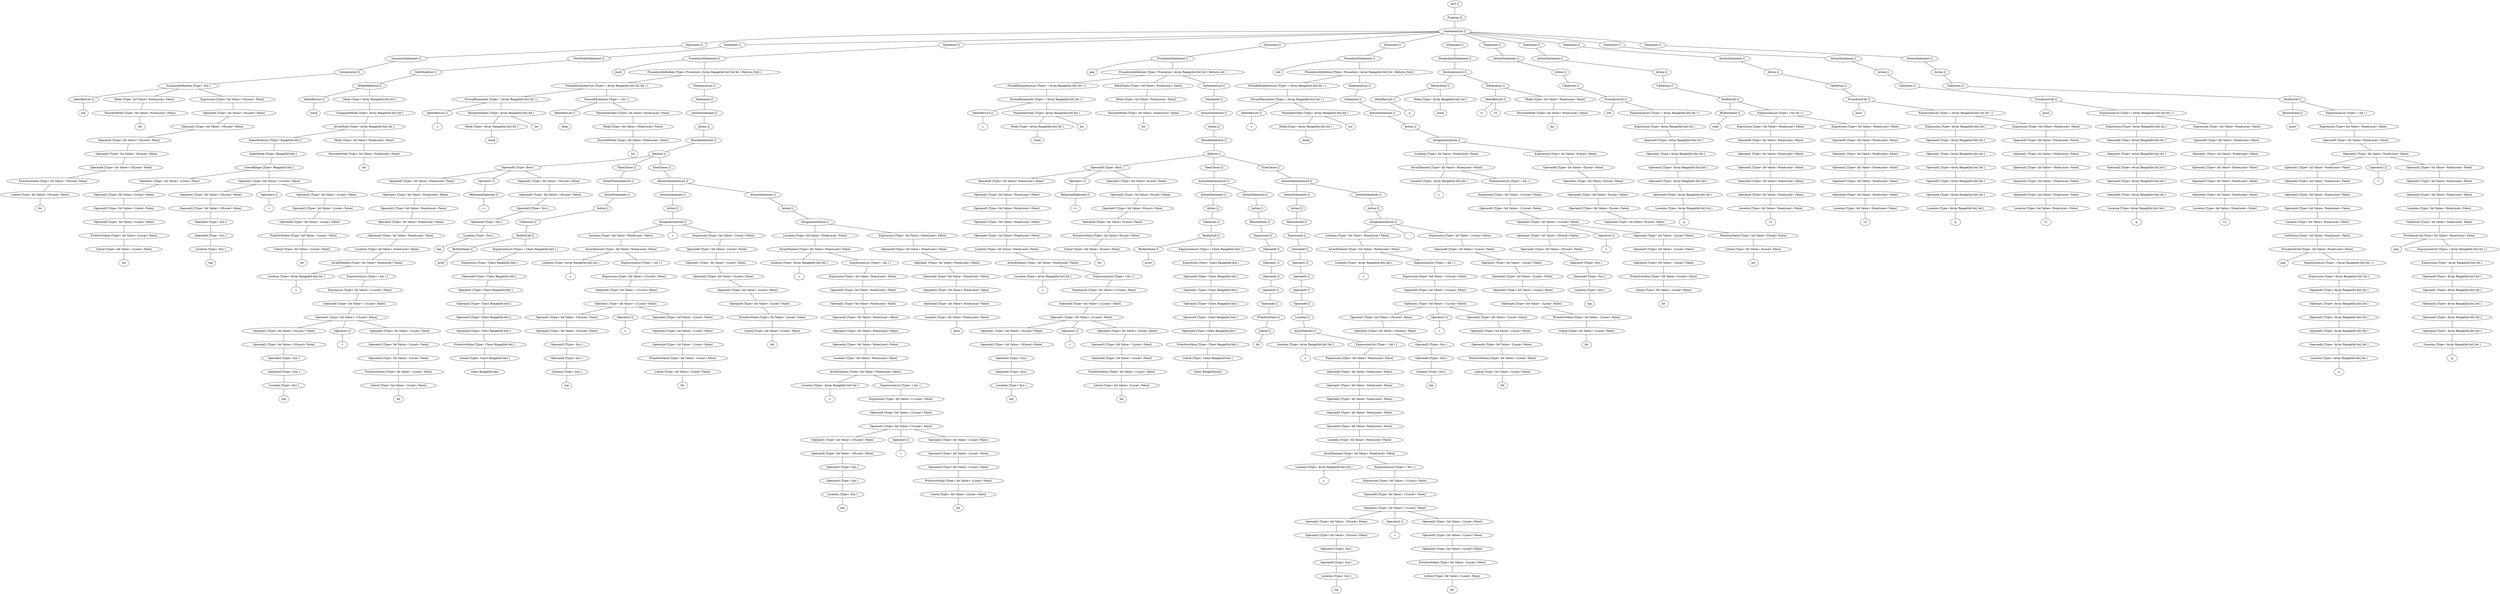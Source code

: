 graph G {
140269253205800 [label="AST []"];
140269253205912 [label="AST None"];
140269253205800 -- 140269253205912;
140269253205912 [label="Program []"];
140269253375816 [label="Program None"];
140269253205912 -- 140269253375816;
140269253375816 [label="StatementList []"];
140269255642864 [label="StatementList None"];
140269253375816 -- 140269255642864;
140269255642864 [label="Statement []"];
140269255170480 [label="Statement None"];
140269255642864 -- 140269255170480;
140269255170480 [label="SynonymStatement []"];
140269255640288 [label="SynonymStatement None"];
140269255170480 -- 140269255640288;
140269255640288 [label="SynonymList []"];
140269255584624 [label="SynonymList None"];
140269255640288 -- 140269255584624;
140269255584624 [label="SynonymDefinition [Type= Syn ]"];
140269255642528 [label="SynonymDefinition Syn"];
140269255584624 -- 140269255642528;
140269255642528 [label="IdentifierList []"];
11755153142528371581 [label=top];
140269255642528 -- 11755153142528371581;
140269255642248 [label="SynonymDefinition Syn"];
140269255584624 -- 140269255642248;
140269255642248 [label="Mode [Type= Int Value= NoneLocal= False]"];
140269255642304 [label="Mode Int"];
140269255642248 -- 140269255642304;
140269255642304 [label="DiscreteMode [Type= Int Value= NoneLocal= False]"];
10562385801660746202 [label=Int];
140269255642304 -- 10562385801660746202;
140269255585128 [label="SynonymDefinition Syn"];
140269255584624 -- 140269255585128;
140269255585128 [label="Expression [Type= Int Value= 10Local= False]"];
140269255584904 [label="Expression Int"];
140269255585128 -- 140269255584904;
140269255584904 [label="Operand0 [Type= Int Value= 10Local= False]"];
140269255585240 [label="Operand0 Int"];
140269255584904 -- 140269255585240;
140269255585240 [label="Operand1 [Type= Int Value= 10Local= False]"];
140269255584792 [label="Operand1 Int"];
140269255585240 -- 140269255584792;
140269255584792 [label="Operand2 [Type= Int Value= 10Local= False]"];
140269255585352 [label="Operand2 Int"];
140269255584792 -- 140269255585352;
140269255585352 [label="Operand3 [Type= Int Value= 10Local= False]"];
140269255585016 [label="Operand3 Int"];
140269255585352 -- 140269255585016;
140269255585016 [label="Operand4 [Type= Int Value= 10Local= False]"];
140269255584960 [label="Operand4 Int"];
140269255585016 -- 140269255584960;
140269255584960 [label="PrimitiveValue [Type= Int Value= 10Local= False]"];
140269255584736 [label="PrimitiveValue Int"];
140269255584960 -- 140269255584736;
140269255584736 [label="Literal [Type= Int Value= 10Local= False]"];
11009439027254592325 [label=Int];
140269255584736 -- 11009439027254592325;
140269255585464 [label="StatementList None"];
140269253375816 -- 140269255585464;
140269255585464 [label="Statement []"];
140269255170144 [label="Statement None"];
140269255585464 -- 140269255170144;
140269255170144 [label="NewModeStatement []"];
140269255168128 [label="NewModeStatement None"];
140269255170144 -- 140269255168128;
140269255168128 [label="NewModeList []"];
140269255168744 [label="NewModeList None"];
140269255168128 -- 140269255168744;
140269255168744 [label="ModeDefinition []"];
140269255170648 [label="ModeDefinition None"];
140269255168744 -- 140269255170648;
140269255170648 [label="IdentifierList []"];
9385877577913095358 [label=stack];
140269255170648 -- 9385877577913095358;
140269255168576 [label="ModeDefinition None"];
140269255168744 -- 140269255168576;
140269255168576 [label="Mode [Type= Array Range[Int:Int] Int ]"];
140269255169808 [label="Mode Array Range[Int:Int] Int"];
140269255168576 -- 140269255169808;
140269255169808 [label="CompositeMode [Type= Array Range[Int:Int] Int ]"];
140269255171936 [label="CompositeMode Array Range[Int:Int] Int"];
140269255169808 -- 140269255171936;
140269255171936 [label="ArrayMode [Type= Array Range[Int:Int] Int ]"];
140269255168800 [label="ArrayMode Array Range[Int:Int] Int"];
140269255171936 -- 140269255168800;
140269255168800 [label="IndexModeList [Type= Range[Int:Int] ]"];
140269255170816 [label="IndexModeList Range[Int:Int]"];
140269255168800 -- 140269255170816;
140269255170816 [label="IndexMode [Type= Range[Int:Int] ]"];
140269255171320 [label="IndexMode Range[Int:Int]"];
140269255170816 -- 140269255171320;
140269255171320 [label="LiteralRange [Type= Range[Int:Int] ]"];
140269255170704 [label="LiteralRange Range[Int:Int]"];
140269255171320 -- 140269255170704;
140269255170704 [label="Operand1 [Type= Int Value= 1Local= False]"];
140269255170368 [label="Operand1 Int"];
140269255170704 -- 140269255170368;
140269255170368 [label="Operand2 [Type= Int Value= 1Local= False]"];
140269255170312 [label="Operand2 Int"];
140269255170368 -- 140269255170312;
140269255170312 [label="Operand3 [Type= Int Value= 1Local= False]"];
140269255170088 [label="Operand3 Int"];
140269255170312 -- 140269255170088;
140269255170088 [label="Operand4 [Type= Int Value= 1Local= False]"];
140269255170200 [label="Operand4 Int"];
140269255170088 -- 140269255170200;
140269255170200 [label="PrimitiveValue [Type= Int Value= 1Local= False]"];
140269255585184 [label="PrimitiveValue Int"];
140269255170200 -- 140269255585184;
140269255585184 [label="Literal [Type= Int Value= 1Local= False]"];
12613087960767598202 [label=Int];
140269255585184 -- 12613087960767598202;
140269255171824 [label="LiteralRange Range[Int:Int]"];
140269255171320 -- 140269255171824;
140269255171824 [label="Operand1 [Type= Int Value= 11Local= False]"];
140269255171152 [label="Operand1 Int"];
140269255171824 -- 140269255171152;
140269255171152 [label="Operand1 [Type= Int Value= 10Local= False]"];
140269255171040 [label="Operand1 Int"];
140269255171152 -- 140269255171040;
140269255171040 [label="Operand2 [Type= Int Value= 10Local= False]"];
140269255170984 [label="Operand2 Int"];
140269255171040 -- 140269255170984;
140269255170984 [label="Operand3 [Type= Syn ]"];
140269255171096 [label="Operand3 Syn"];
140269255170984 -- 140269255171096;
140269255171096 [label="Operand4 [Type= Syn ]"];
140269255170760 [label="Operand4 Syn"];
140269255171096 -- 140269255170760;
140269255170760 [label="Location [Type= Syn ]"];
12865824596756544845 [label=top];
140269255170760 -- 12865824596756544845;
140269255171376 [label="Operand1 Int"];
140269255171824 -- 140269255171376;
140269255171376 [label="Operator2 []"];
12062853381869503875 [label="+"];
140269255171376 -- 12062853381869503875;
140269255171768 [label="Operand1 Int"];
140269255171824 -- 140269255171768;
140269255171768 [label="Operand2 [Type= Int Value= 1Local= False]"];
140269255171712 [label="Operand2 Int"];
140269255171768 -- 140269255171712;
140269255171712 [label="Operand3 [Type= Int Value= 1Local= False]"];
140269255171544 [label="Operand3 Int"];
140269255171712 -- 140269255171544;
140269255171544 [label="Operand4 [Type= Int Value= 1Local= False]"];
140269255171600 [label="Operand4 Int"];
140269255171544 -- 140269255171600;
140269255171600 [label="PrimitiveValue [Type= Int Value= 1Local= False]"];
140269255171208 [label="PrimitiveValue Int"];
140269255171600 -- 140269255171208;
140269255171208 [label="Literal [Type= Int Value= 1Local= False]"];
13284615882459467730 [label=Int];
140269255171208 -- 13284615882459467730;
140269255171992 [label="ArrayMode Array Range[Int:Int] Int"];
140269255171936 -- 140269255171992;
140269255171992 [label="Mode [Type= Int Value= NoneLocal= False]"];
140269255171432 [label="Mode Int"];
140269255171992 -- 140269255171432;
140269255171432 [label="DiscreteMode [Type= Int Value= NoneLocal= False]"];
9769136037153522217 [label=Int];
140269255171432 -- 9769136037153522217;
140269255168632 [label="StatementList None"];
140269253375816 -- 140269255168632;
140269255168632 [label="Statement []"];
140269255168688 [label="Statement None"];
140269255168632 -- 140269255168688;
140269255168688 [label="ProcedureStatement []"];
13118828214887534510 [label=push];
140269255168688 -- 13118828214887534510;
140269255048272 [label="ProcedureStatement None"];
140269255168688 -- 140269255048272;
140269255048272 [label="ProcedureDefinition [Type= Procedure ( Array Range[Int:Int] Int Int ) Returns Null ]"];
140269255169416 [label="ProcedureDefinition Procedure ( Array Range[Int:Int] Int Int ) Returns Null"];
140269255048272 -- 140269255169416;
140269255169416 [label="FormalParameterList [Type= ( Array Range[Int:Int] Int Int ) ]"];
140269255169192 [label="FormalParameterList ( Array Range[Int:Int] Int Int )"];
140269255169416 -- 140269255169192;
140269255169192 [label="FormalParameter [Type= ( Array Range[Int:Int] Int ) ]"];
140269255585296 [label="FormalParameter ( Array Range[Int:Int] Int )"];
140269255169192 -- 140269255585296;
140269255585296 [label="IdentifierList []"];
12515878563310571242 [label=s];
140269255585296 -- 12515878563310571242;
140269255169024 [label="FormalParameter ( Array Range[Int:Int] Int )"];
140269255169192 -- 140269255169024;
140269255169024 [label="ParameterSpec [Type= Array Range[Int:Int] Int ]"];
140269255170256 [label="ParameterSpec Array Range[Int:Int] Int"];
140269255169024 -- 140269255170256;
140269255170256 [label="Mode [Type= Array Range[Int:Int] Int ]"];
10155935543990485844 [label=stack];
140269255170256 -- 10155935543990485844;
13743970708550649430 [label=loc];
140269255169024 -- 13743970708550649430;
140269255169752 [label="FormalParameterList ( Array Range[Int:Int] Int Int )"];
140269255169416 -- 140269255169752;
140269255169752 [label="FormalParameter [Type= ( Int ) ]"];
140269255169472 [label="FormalParameter ( Int )"];
140269255169752 -- 140269255169472;
140269255169472 [label="IdentifierList []"];
12258442802756253586 [label=elem];
140269255169472 -- 12258442802756253586;
140269255169640 [label="FormalParameter ( Int )"];
140269255169752 -- 140269255169640;
140269255169640 [label="ParameterSpec [Type= Int Value= NoneLocal= False]"];
140269255169584 [label="ParameterSpec Int"];
140269255169640 -- 140269255169584;
140269255169584 [label="Mode [Type= Int Value= NoneLocal= False]"];
140269255169248 [label="Mode Int"];
140269255169584 -- 140269255169248;
140269255169248 [label="DiscreteMode [Type= Int Value= NoneLocal= False]"];
12055872763719331929 [label=Int];
140269255169248 -- 12055872763719331929;
140269226547072 [label="ProcedureDefinition Procedure ( Array Range[Int:Int] Int Int ) Returns Null"];
140269255048272 -- 140269226547072;
140269226547072 [label="StatementList []"];
140269255197024 [label="StatementList None"];
140269226547072 -- 140269255197024;
140269255197024 [label="Statement []"];
140269255200216 [label="Statement None"];
140269255197024 -- 140269255200216;
140269255200216 [label="ActionStatement []"];
140269255199656 [label="ActionStatement None"];
140269255200216 -- 140269255199656;
140269255199656 [label="Action []"];
140269255197080 [label="Action None"];
140269255199656 -- 140269255197080;
140269255197080 [label="BracketedAction []"];
140269226547912 [label="BracketedAction None"];
140269255197080 -- 140269226547912;
140269226547912 [label="IfAction []"];
140269255199544 [label="IfAction None"];
140269226547912 -- 140269255199544;
140269255199544 [label="Operand0 [Type= Bool ]"];
140269255198200 [label="Operand0 Bool"];
140269255199544 -- 140269255198200;
140269255198200 [label="Operand0 [Type= Int Value= NoneLocal= False]"];
140269255198480 [label="Operand0 Int"];
140269255198200 -- 140269255198480;
140269255198480 [label="Operand1 [Type= Int Value= NoneLocal= False]"];
140269255196856 [label="Operand1 Int"];
140269255198480 -- 140269255196856;
140269255196856 [label="Operand2 [Type= Int Value= NoneLocal= False]"];
140269255198928 [label="Operand2 Int"];
140269255196856 -- 140269255198928;
140269255198928 [label="Operand3 [Type= Int Value= NoneLocal= False]"];
140269255198704 [label="Operand3 Int"];
140269255198928 -- 140269255198704;
140269255198704 [label="Operand4 [Type= Int Value= NoneLocal= False]"];
140269255198536 [label="Operand4 Int"];
140269255198704 -- 140269255198536;
140269255198536 [label="Location [Type= Int Value= NoneLocal= False]"];
140269255197696 [label="Location Int"];
140269255198536 -- 140269255197696;
140269255197696 [label="ArrayElement [Type= Int Value= NoneLocal= False]"];
140269255642416 [label="ArrayElement Int"];
140269255197696 -- 140269255642416;
140269255642416 [label="Location [Type= Array Range[Int:Int] Int ]"];
9468081820922722189 [label=s];
140269255642416 -- 9468081820922722189;
140269255198648 [label="ArrayElement Int"];
140269255197696 -- 140269255198648;
140269255198648 [label="ExpressionList [Type= ( Int ) ]"];
140269255198592 [label="ExpressionList ( Int )"];
140269255198648 -- 140269255198592;
140269255198592 [label="Expression [Type= Int Value= 11Local= False]"];
140269255197584 [label="Expression Int"];
140269255198592 -- 140269255197584;
140269255197584 [label="Operand0 [Type= Int Value= 11Local= False]"];
140269255198424 [label="Operand0 Int"];
140269255197584 -- 140269255198424;
140269255198424 [label="Operand1 [Type= Int Value= 11Local= False]"];
140269255197528 [label="Operand1 Int"];
140269255198424 -- 140269255197528;
140269255197528 [label="Operand1 [Type= Int Value= 10Local= False]"];
140269255197360 [label="Operand1 Int"];
140269255197528 -- 140269255197360;
140269255197360 [label="Operand2 [Type= Int Value= 10Local= False]"];
140269255171656 [label="Operand2 Int"];
140269255197360 -- 140269255171656;
140269255171656 [label="Operand3 [Type= Syn ]"];
140269255169304 [label="Operand3 Syn"];
140269255171656 -- 140269255169304;
140269255169304 [label="Operand4 [Type= Syn ]"];
140269255197192 [label="Operand4 Syn"];
140269255169304 -- 140269255197192;
140269255197192 [label="Location [Type= Syn ]"];
10926100639369409204 [label=top];
140269255197192 -- 10926100639369409204;
140269255197416 [label="Operand1 Int"];
140269255198424 -- 140269255197416;
140269255197416 [label="Operator2 []"];
9818420492786311289 [label="+"];
140269255197416 -- 9818420492786311289;
140269255198368 [label="Operand1 Int"];
140269255198424 -- 140269255198368;
140269255198368 [label="Operand2 [Type= Int Value= 1Local= False]"];
140269255198256 [label="Operand2 Int"];
140269255198368 -- 140269255198256;
140269255198256 [label="Operand3 [Type= Int Value= 1Local= False]"];
140269255198144 [label="Operand3 Int"];
140269255198256 -- 140269255198144;
140269255198144 [label="Operand4 [Type= Int Value= 1Local= False]"];
140269255197752 [label="Operand4 Int"];
140269255198144 -- 140269255197752;
140269255197752 [label="PrimitiveValue [Type= Int Value= 1Local= False]"];
140269255197248 [label="PrimitiveValue Int"];
140269255197752 -- 140269255197248;
140269255197248 [label="Literal [Type= Int Value= 1Local= False]"];
11545492610481703765 [label=Int];
140269255197248 -- 11545492610481703765;
140269255198760 [label="Operand0 Bool"];
140269255199544 -- 140269255198760;
140269255198760 [label="Operator1 []"];
140269255198816 [label="Operator1 None"];
140269255198760 -- 140269255198816;
140269255198816 [label="RelationalOperator []"];
13519158051679085787 [label="=="];
140269255198816 -- 13519158051679085787;
140269255199488 [label="Operand0 Bool"];
140269255199544 -- 140269255199488;
140269255199488 [label="Operand1 [Type= Int Value= 10Local= False]"];
140269255199432 [label="Operand1 Int"];
140269255199488 -- 140269255199432;
140269255199432 [label="Operand2 [Type= Int Value= 10Local= False]"];
140269255199264 [label="Operand2 Int"];
140269255199432 -- 140269255199264;
140269255199264 [label="Operand3 [Type= Syn ]"];
140269255199040 [label="Operand3 Syn"];
140269255199264 -- 140269255199040;
140269255199040 [label="Operand4 [Type= Syn ]"];
140269255199096 [label="Operand4 Syn"];
140269255199040 -- 140269255199096;
140269255199096 [label="Location [Type= Syn ]"];
12838954969750418001 [label=top];
140269255199096 -- 12838954969750418001;
140269255200664 [label="IfAction None"];
140269226547912 -- 140269255200664;
140269255200664 [label="ThenClause []"];
140269255199600 [label="ThenClause None"];
140269255200664 -- 140269255199600;
140269255199600 [label="ActionStatementList []"];
140269226548080 [label="ActionStatementList None"];
140269255199600 -- 140269226548080;
140269226548080 [label="ActionStatement []"];
140269255200720 [label="ActionStatement None"];
140269226548080 -- 140269255200720;
140269255200720 [label="Action []"];
140269255199712 [label="Action None"];
140269255200720 -- 140269255199712;
140269255199712 [label="CallAction []"];
140269255200608 [label="CallAction None"];
140269255199712 -- 140269255200608;
140269255200608 [label="BuiltinCall []"];
140269255198984 [label="BuiltinCall None"];
140269255200608 -- 140269255198984;
140269255198984 [label="BuiltinName []"];
12938134186473344413 [label=print];
140269255198984 -- 12938134186473344413;
140269255200552 [label="BuiltinCall None"];
140269255200608 -- 140269255200552;
140269255200552 [label="ExpressionList [Type= ( Chars Range[Int:Int] ) ]"];
140269255200496 [label="ExpressionList ( Chars Range[Int:Int] )"];
140269255200552 -- 140269255200496;
140269255200496 [label="Expression [Type= Chars Range[Int:Int] ]"];
140269255200440 [label="Expression Chars Range[Int:Int]"];
140269255200496 -- 140269255200440;
140269255200440 [label="Operand0 [Type= Chars Range[Int:Int] ]"];
140269255200384 [label="Operand0 Chars Range[Int:Int]"];
140269255200440 -- 140269255200384;
140269255200384 [label="Operand1 [Type= Chars Range[Int:Int] ]"];
140269255200328 [label="Operand1 Chars Range[Int:Int]"];
140269255200384 -- 140269255200328;
140269255200328 [label="Operand2 [Type= Chars Range[Int:Int] ]"];
140269255200272 [label="Operand2 Chars Range[Int:Int]"];
140269255200328 -- 140269255200272;
140269255200272 [label="Operand3 [Type= Chars Range[Int:Int] ]"];
140269255199208 [label="Operand3 Chars Range[Int:Int]"];
140269255200272 -- 140269255199208;
140269255199208 [label="Operand4 [Type= Chars Range[Int:Int] ]"];
140269255199880 [label="Operand4 Chars Range[Int:Int]"];
140269255199208 -- 140269255199880;
140269255199880 [label="PrimitiveValue [Type= Chars Range[Int:Int] ]"];
140269255199824 [label="PrimitiveValue Chars Range[Int:Int]"];
140269255199880 -- 140269255199824;
140269255199824 [label="Literal [Type= Chars Range[Int:Int] ]"];
13246858695370314164 [label="Chars Range[Int:Int]"];
140269255199824 -- 13246858695370314164;
140269226546176 [label="IfAction None"];
140269226547912 -- 140269226546176;
140269226546176 [label="ElseClause []"];
140269255048384 [label="ElseClause None"];
140269226546176 -- 140269255048384;
140269255048384 [label="ActionStatementList []"];
140269226547016 [label="ActionStatementList None"];
140269255048384 -- 140269226547016;
140269226547016 [label="ActionStatement []"];
140269226546456 [label="ActionStatement None"];
140269226547016 -- 140269226546456;
140269226546456 [label="Action []"];
140269226546904 [label="Action None"];
140269226546456 -- 140269226546904;
140269226546904 [label="AssignmentAction []"];
140269226545224 [label="AssignmentAction None"];
140269226546904 -- 140269226545224;
140269226545224 [label="Location [Type= Int Value= NoneLocal= False]"];
140269226545728 [label="Location Int"];
140269226545224 -- 140269226545728;
140269226545728 [label="ArrayElement [Type= Int Value= NoneLocal= False]"];
140269255199320 [label="ArrayElement Int"];
140269226545728 -- 140269255199320;
140269255199320 [label="Location [Type= Array Range[Int:Int] Int ]"];
12684585962485336485 [label=s];
140269255199320 -- 12684585962485336485;
140269226546288 [label="ArrayElement Int"];
140269226545728 -- 140269226546288;
140269226546288 [label="ExpressionList [Type= ( Int ) ]"];
140269226546232 [label="ExpressionList ( Int )"];
140269226546288 -- 140269226546232;
140269226546232 [label="Expression [Type= Int Value= 11Local= False]"];
140269226545672 [label="Expression Int"];
140269226546232 -- 140269226545672;
140269226545672 [label="Operand0 [Type= Int Value= 11Local= False]"];
140269226546120 [label="Operand0 Int"];
140269226545672 -- 140269226546120;
140269226546120 [label="Operand1 [Type= Int Value= 11Local= False]"];
140269226545560 [label="Operand1 Int"];
140269226546120 -- 140269226545560;
140269226545560 [label="Operand1 [Type= Int Value= 10Local= False]"];
140269226545504 [label="Operand1 Int"];
140269226545560 -- 140269226545504;
140269226545504 [label="Operand2 [Type= Int Value= 10Local= False]"];
140269255199376 [label="Operand2 Int"];
140269226545504 -- 140269255199376;
140269255199376 [label="Operand3 [Type= Syn ]"];
140269226547856 [label="Operand3 Syn"];
140269255199376 -- 140269226547856;
140269226547856 [label="Operand4 [Type= Syn ]"];
140269226545336 [label="Operand4 Syn"];
140269226547856 -- 140269226545336;
140269226545336 [label="Location [Type= Syn ]"];
9295432129604716033 [label=top];
140269226545336 -- 9295432129604716033;
140269226545616 [label="Operand1 Int"];
140269226546120 -- 140269226545616;
140269226545616 [label="Operator2 []"];
12625918949431758810 [label="+"];
140269226545616 -- 12625918949431758810;
140269226546064 [label="Operand1 Int"];
140269226546120 -- 140269226546064;
140269226546064 [label="Operand2 [Type= Int Value= 1Local= False]"];
140269226546008 [label="Operand2 Int"];
140269226546064 -- 140269226546008;
140269226546008 [label="Operand3 [Type= Int Value= 1Local= False]"];
140269226545896 [label="Operand3 Int"];
140269226546008 -- 140269226545896;
140269226545896 [label="Operand4 [Type= Int Value= 1Local= False]"];
140269226545784 [label="Operand4 Int"];
140269226545896 -- 140269226545784;
140269226545784 [label="PrimitiveValue [Type= Int Value= 1Local= False]"];
140269226545448 [label="PrimitiveValue Int"];
140269226545784 -- 140269226545448;
140269226545448 [label="Literal [Type= Int Value= 1Local= False]"];
10570102781543127581 [label=Int];
140269226545448 -- 10570102781543127581;
9461786497570272950 [label="+"];
140269226546904 -- 9461786497570272950;
140269226546848 [label="AssignmentAction None"];
140269226546904 -- 140269226546848;
140269226546848 [label="Expression [Type= Int Value= 1Local= False]"];
140269226546792 [label="Expression Int"];
140269226546848 -- 140269226546792;
140269226546792 [label="Operand0 [Type= Int Value= 1Local= False]"];
140269226546736 [label="Operand0 Int"];
140269226546792 -- 140269226546736;
140269226546736 [label="Operand1 [Type= Int Value= 1Local= False]"];
140269226546680 [label="Operand1 Int"];
140269226546736 -- 140269226546680;
140269226546680 [label="Operand2 [Type= Int Value= 1Local= False]"];
140269226546624 [label="Operand2 Int"];
140269226546680 -- 140269226546624;
140269226546624 [label="Operand3 [Type= Int Value= 1Local= False]"];
140269226545280 [label="Operand3 Int"];
140269226546624 -- 140269226545280;
140269226545280 [label="Operand4 [Type= Int Value= 1Local= False]"];
140269226545952 [label="Operand4 Int"];
140269226545280 -- 140269226545952;
140269226545952 [label="PrimitiveValue [Type= Int Value= 1Local= False]"];
140269226546344 [label="PrimitiveValue Int"];
140269226545952 -- 140269226546344;
140269226546344 [label="Literal [Type= Int Value= 1Local= False]"];
9704614608024819248 [label=Int];
140269226546344 -- 9704614608024819248;
140269255048328 [label="ActionStatementList None"];
140269255048384 -- 140269255048328;
140269255048328 [label="ActionStatement []"];
140269255047880 [label="ActionStatement None"];
140269255048328 -- 140269255047880;
140269255047880 [label="Action []"];
140269255048216 [label="Action None"];
140269255047880 -- 140269255048216;
140269255048216 [label="AssignmentAction []"];
140269226546568 [label="AssignmentAction None"];
140269255048216 -- 140269226546568;
140269226546568 [label="Location [Type= Int Value= NoneLocal= False]"];
140269255047656 [label="Location Int"];
140269226546568 -- 140269255047656;
140269255047656 [label="ArrayElement [Type= Int Value= NoneLocal= False]"];
140269226546400 [label="ArrayElement Int"];
140269255047656 -- 140269226546400;
140269226546400 [label="Location [Type= Array Range[Int:Int] Int ]"];
9284328146510677883 [label=s];
140269226546400 -- 9284328146510677883;
140269255047600 [label="ArrayElement Int"];
140269255047656 -- 140269255047600;
140269255047600 [label="ExpressionList [Type= ( Int ) ]"];
140269255047544 [label="ExpressionList ( Int )"];
140269255047600 -- 140269255047544;
140269255047544 [label="Expression [Type= Int Value= NoneLocal= False]"];
140269255046984 [label="Expression Int"];
140269255047544 -- 140269255046984;
140269255046984 [label="Operand0 [Type= Int Value= NoneLocal= False]"];
140269255047208 [label="Operand0 Int"];
140269255046984 -- 140269255047208;
140269255047208 [label="Operand1 [Type= Int Value= NoneLocal= False]"];
140269226547296 [label="Operand1 Int"];
140269255047208 -- 140269226547296;
140269226547296 [label="Operand2 [Type= Int Value= NoneLocal= False]"];
140269255047488 [label="Operand2 Int"];
140269226547296 -- 140269255047488;
140269255047488 [label="Operand3 [Type= Int Value= NoneLocal= False]"];
140269255047376 [label="Operand3 Int"];
140269255047488 -- 140269255047376;
140269255047376 [label="Operand4 [Type= Int Value= NoneLocal= False]"];
140269226547184 [label="Operand4 Int"];
140269255047376 -- 140269226547184;
140269226547184 [label="Location [Type= Int Value= NoneLocal= False]"];
140269226547800 [label="Location Int"];
140269226547184 -- 140269226547800;
140269226547800 [label="ArrayElement [Type= Int Value= NoneLocal= False]"];
140269226546960 [label="ArrayElement Int"];
140269226547800 -- 140269226546960;
140269226546960 [label="Location [Type= Array Range[Int:Int] Int ]"];
12924214507063119598 [label=s];
140269226546960 -- 12924214507063119598;
140269255047320 [label="ArrayElement Int"];
140269226547800 -- 140269255047320;
140269255047320 [label="ExpressionList [Type= ( Int ) ]"];
140269255047264 [label="ExpressionList ( Int )"];
140269255047320 -- 140269255047264;
140269255047264 [label="Expression [Type= Int Value= 11Local= False]"];
140269226547744 [label="Expression Int"];
140269255047264 -- 140269226547744;
140269226547744 [label="Operand0 [Type= Int Value= 11Local= False]"];
140269255047152 [label="Operand0 Int"];
140269226547744 -- 140269255047152;
140269255047152 [label="Operand1 [Type= Int Value= 11Local= False]"];
140269226547632 [label="Operand1 Int"];
140269255047152 -- 140269226547632;
140269226547632 [label="Operand1 [Type= Int Value= 10Local= False]"];
140269226547576 [label="Operand1 Int"];
140269226547632 -- 140269226547576;
140269226547576 [label="Operand2 [Type= Int Value= 10Local= False]"];
140269226547352 [label="Operand2 Int"];
140269226547576 -- 140269226547352;
140269226547352 [label="Operand3 [Type= Syn ]"];
140269226547408 [label="Operand3 Syn"];
140269226547352 -- 140269226547408;
140269226547408 [label="Operand4 [Type= Syn ]"];
140269226547240 [label="Operand4 Syn"];
140269226547408 -- 140269226547240;
140269226547240 [label="Location [Type= Syn ]"];
11248578390096922768 [label=top];
140269226547240 -- 11248578390096922768;
140269226547688 [label="Operand1 Int"];
140269255047152 -- 140269226547688;
140269226547688 [label="Operator2 []"];
13071065133356353510 [label="+"];
140269226547688 -- 13071065133356353510;
140269255047096 [label="Operand1 Int"];
140269255047152 -- 140269255047096;
140269255047096 [label="Operand2 [Type= Int Value= 1Local= False]"];
140269255047040 [label="Operand2 Int"];
140269255047096 -- 140269255047040;
140269255047040 [label="Operand3 [Type= Int Value= 1Local= False]"];
140269255046928 [label="Operand3 Int"];
140269255047040 -- 140269255046928;
140269255046928 [label="Operand4 [Type= Int Value= 1Local= False]"];
140269255365352 [label="Operand4 Int"];
140269255046928 -- 140269255365352;
140269255365352 [label="PrimitiveValue [Type= Int Value= 1Local= False]"];
140269226547520 [label="PrimitiveValue Int"];
140269255365352 -- 140269226547520;
140269226547520 [label="Literal [Type= Int Value= 1Local= False]"];
10775641312025327273 [label=Int];
140269226547520 -- 10775641312025327273;
140269255048160 [label="AssignmentAction None"];
140269255048216 -- 140269255048160;
140269255048160 [label="Expression [Type= Int Value= NoneLocal= False]"];
140269255048104 [label="Expression Int"];
140269255048160 -- 140269255048104;
140269255048104 [label="Operand0 [Type= Int Value= NoneLocal= False]"];
140269255048048 [label="Operand0 Int"];
140269255048104 -- 140269255048048;
140269255048048 [label="Operand1 [Type= Int Value= NoneLocal= False]"];
140269255047992 [label="Operand1 Int"];
140269255048048 -- 140269255047992;
140269255047992 [label="Operand2 [Type= Int Value= NoneLocal= False]"];
140269226547128 [label="Operand2 Int"];
140269255047992 -- 140269226547128;
140269226547128 [label="Operand3 [Type= Int Value= NoneLocal= False]"];
140269255047712 [label="Operand3 Int"];
140269226547128 -- 140269255047712;
140269255047712 [label="Operand4 [Type= Int Value= NoneLocal= False]"];
140269255047768 [label="Operand4 Int"];
140269255047712 -- 140269255047768;
140269255047768 [label="Location [Type= Int Value= NoneLocal= False]"];
10127292997449523513 [label=elem];
140269255047768 -- 10127292997449523513;
140269255196800 [label="StatementList None"];
140269253375816 -- 140269255196800;
140269255196800 [label="Statement []"];
140269255196912 [label="Statement None"];
140269255196800 -- 140269255196912;
140269255196912 [label="ProcedureStatement []"];
12109892254689299370 [label=pop];
140269255196912 -- 12109892254689299370;
140269253226960 [label="ProcedureStatement None"];
140269255196912 -- 140269253226960;
140269253226960 [label="ProcedureDefinition [Type= Procedure ( Array Range[Int:Int] Int ) Returns Int ]"];
140269255585408 [label="ProcedureDefinition Procedure ( Array Range[Int:Int] Int ) Returns Int"];
140269253226960 -- 140269255585408;
140269255585408 [label="FormalParameterList [Type= ( Array Range[Int:Int] Int ) ]"];
140269255168856 [label="FormalParameterList ( Array Range[Int:Int] Int )"];
140269255585408 -- 140269255168856;
140269255168856 [label="FormalParameter [Type= ( Array Range[Int:Int] Int ) ]"];
140269255168912 [label="FormalParameter ( Array Range[Int:Int] Int )"];
140269255168856 -- 140269255168912;
140269255168912 [label="IdentifierList []"];
13745883741112101440 [label=s];
140269255168912 -- 13745883741112101440;
140269255048552 [label="FormalParameter ( Array Range[Int:Int] Int )"];
140269255168856 -- 140269255048552;
140269255048552 [label="ParameterSpec [Type= Array Range[Int:Int] Int ]"];
140269255170032 [label="ParameterSpec Array Range[Int:Int] Int"];
140269255048552 -- 140269255170032;
140269255170032 [label="Mode [Type= Array Range[Int:Int] Int ]"];
9309929807989203833 [label=stack];
140269255170032 -- 9309929807989203833;
11579575088708951481 [label=loc];
140269255048552 -- 11579575088708951481;
140269255048664 [label="ProcedureDefinition Procedure ( Array Range[Int:Int] Int ) Returns Int"];
140269253226960 -- 140269255048664;
140269255048664 [label="ResultSpec [Type= Int Value= NoneLocal= False]"];
140269255049056 [label="ResultSpec Int"];
140269255048664 -- 140269255049056;
140269255049056 [label="Mode [Type= Int Value= NoneLocal= False]"];
140269255048832 [label="Mode Int"];
140269255049056 -- 140269255048832;
140269255048832 [label="DiscreteMode [Type= Int Value= NoneLocal= False]"];
11317291007669434106 [label=Int];
140269255048832 -- 11317291007669434106;
140269253196264 [label="ProcedureDefinition Procedure ( Array Range[Int:Int] Int ) Returns Int"];
140269253226960 -- 140269253196264;
140269253196264 [label="StatementList []"];
140269253189928 [label="StatementList None"];
140269253196264 -- 140269253189928;
140269253189928 [label="Statement []"];
140269253193912 [label="Statement None"];
140269253189928 -- 140269253193912;
140269253193912 [label="ActionStatement []"];
140269253192000 [label="ActionStatement None"];
140269253193912 -- 140269253192000;
140269253192000 [label="Action []"];
140269253189984 [label="Action None"];
140269253192000 -- 140269253189984;
140269253189984 [label="BracketedAction []"];
140269253194080 [label="BracketedAction None"];
140269253189984 -- 140269253194080;
140269253194080 [label="IfAction []"];
140269253191888 [label="IfAction None"];
140269253194080 -- 140269253191888;
140269253191888 [label="Operand0 [Type= Bool ]"];
140269253190600 [label="Operand0 Bool"];
140269253191888 -- 140269253190600;
140269253190600 [label="Operand0 [Type= Int Value= NoneLocal= False]"];
140269253190824 [label="Operand0 Int"];
140269253190600 -- 140269253190824;
140269253190824 [label="Operand1 [Type= Int Value= NoneLocal= False]"];
140269253190096 [label="Operand1 Int"];
140269253190824 -- 140269253190096;
140269253190096 [label="Operand2 [Type= Int Value= NoneLocal= False]"];
140269253191160 [label="Operand2 Int"];
140269253190096 -- 140269253191160;
140269253191160 [label="Operand3 [Type= Int Value= NoneLocal= False]"];
140269253190992 [label="Operand3 Int"];
140269253191160 -- 140269253190992;
140269253190992 [label="Operand4 [Type= Int Value= NoneLocal= False]"];
140269253189816 [label="Operand4 Int"];
140269253190992 -- 140269253189816;
140269253189816 [label="Location [Type= Int Value= NoneLocal= False]"];
140269253190376 [label="Location Int"];
140269253189816 -- 140269253190376;
140269253190376 [label="ArrayElement [Type= Int Value= NoneLocal= False]"];
140269255048888 [label="ArrayElement Int"];
140269253190376 -- 140269255048888;
140269255048888 [label="Location [Type= Array Range[Int:Int] Int ]"];
10159950934377327048 [label=s];
140269255048888 -- 10159950934377327048;
140269253190936 [label="ArrayElement Int"];
140269253190376 -- 140269253190936;
140269253190936 [label="ExpressionList [Type= ( Int ) ]"];
140269253190880 [label="ExpressionList ( Int )"];
140269253190936 -- 140269253190880;
140269253190880 [label="Expression [Type= Int Value= 11Local= False]"];
140269253190320 [label="Expression Int"];
140269253190880 -- 140269253190320;
140269253190320 [label="Operand0 [Type= Int Value= 11Local= False]"];
140269253190768 [label="Operand0 Int"];
140269253190320 -- 140269253190768;
140269253190768 [label="Operand1 [Type= Int Value= 11Local= False]"];
140269253190208 [label="Operand1 Int"];
140269253190768 -- 140269253190208;
140269253190208 [label="Operand1 [Type= Int Value= 10Local= False]"];
140269253190152 [label="Operand1 Int"];
140269253190208 -- 140269253190152;
140269253190152 [label="Operand2 [Type= Int Value= 10Local= False]"];
140269255048944 [label="Operand2 Int"];
140269253190152 -- 140269255048944;
140269255048944 [label="Operand3 [Type= Syn ]"];
140269255049000 [label="Operand3 Syn"];
140269255048944 -- 140269255049000;
140269255049000 [label="Operand4 [Type= Syn ]"];
140269253190040 [label="Operand4 Syn"];
140269255049000 -- 140269253190040;
140269253190040 [label="Location [Type= Syn ]"];
9870510836221065209 [label=top];
140269253190040 -- 9870510836221065209;
140269253190264 [label="Operand1 Int"];
140269253190768 -- 140269253190264;
140269253190264 [label="Operator2 []"];
13268925640028694068 [label="+"];
140269253190264 -- 13268925640028694068;
140269253190712 [label="Operand1 Int"];
140269253190768 -- 140269253190712;
140269253190712 [label="Operand2 [Type= Int Value= 1Local= False]"];
140269253190656 [label="Operand2 Int"];
140269253190712 -- 140269253190656;
140269253190656 [label="Operand3 [Type= Int Value= 1Local= False]"];
140269253190544 [label="Operand3 Int"];
140269253190656 -- 140269253190544;
140269253190544 [label="Operand4 [Type= Int Value= 1Local= False]"];
140269253190432 [label="Operand4 Int"];
140269253190544 -- 140269253190432;
140269253190432 [label="PrimitiveValue [Type= Int Value= 1Local= False]"];
140269253189704 [label="PrimitiveValue Int"];
140269253190432 -- 140269253189704;
140269253189704 [label="Literal [Type= Int Value= 1Local= False]"];
12873296876175347936 [label=Int];
140269253189704 -- 12873296876175347936;
140269253191048 [label="Operand0 Bool"];
140269253191888 -- 140269253191048;
140269253191048 [label="Operator1 []"];
140269253191216 [label="Operator1 None"];
140269253191048 -- 140269253191216;
140269253191216 [label="RelationalOperator []"];
13601275754601040508 [label="=="];
140269253191216 -- 13601275754601040508;
140269253191832 [label="Operand0 Bool"];
140269253191888 -- 140269253191832;
140269253191832 [label="Operand1 [Type= Int Value= 0Local= False]"];
140269253191776 [label="Operand1 Int"];
140269253191832 -- 140269253191776;
140269253191776 [label="Operand2 [Type= Int Value= 0Local= False]"];
140269253191720 [label="Operand2 Int"];
140269253191776 -- 140269253191720;
140269253191720 [label="Operand3 [Type= Int Value= 0Local= False]"];
140269253191552 [label="Operand3 Int"];
140269253191720 -- 140269253191552;
140269253191552 [label="Operand4 [Type= Int Value= 0Local= False]"];
140269253191384 [label="Operand4 Int"];
140269253191552 -- 140269253191384;
140269253191384 [label="PrimitiveValue [Type= Int Value= 0Local= False]"];
140269253191328 [label="PrimitiveValue Int"];
140269253191384 -- 140269253191328;
140269253191328 [label="Literal [Type= Int Value= 0Local= False]"];
10049296673019577627 [label=Int];
140269253191328 -- 10049296673019577627;
140269253193288 [label="IfAction None"];
140269253194080 -- 140269253193288;
140269253193288 [label="ThenClause []"];
140269253193456 [label="ThenClause None"];
140269253193288 -- 140269253193456;
140269253193456 [label="ActionStatementList []"];
140269253193176 [label="ActionStatementList None"];
140269253193456 -- 140269253193176;
140269253193176 [label="ActionStatement []"];
140269253193064 [label="ActionStatement None"];
140269253193176 -- 140269253193064;
140269253193064 [label="Action []"];
140269253192056 [label="Action None"];
140269253193064 -- 140269253192056;
140269253192056 [label="CallAction []"];
140269253192952 [label="CallAction None"];
140269253192056 -- 140269253192952;
140269253192952 [label="BuiltinCall []"];
140269253191272 [label="BuiltinCall None"];
140269253192952 -- 140269253191272;
140269253191272 [label="BuiltinName []"];
10617767934026178550 [label=print];
140269253191272 -- 10617767934026178550;
140269253192896 [label="BuiltinCall None"];
140269253192952 -- 140269253192896;
140269253192896 [label="ExpressionList [Type= ( Chars Range[Int:Int] ) ]"];
140269253192840 [label="ExpressionList ( Chars Range[Int:Int] )"];
140269253192896 -- 140269253192840;
140269253192840 [label="Expression [Type= Chars Range[Int:Int] ]"];
140269253192784 [label="Expression Chars Range[Int:Int]"];
140269253192840 -- 140269253192784;
140269253192784 [label="Operand0 [Type= Chars Range[Int:Int] ]"];
140269253192728 [label="Operand0 Chars Range[Int:Int]"];
140269253192784 -- 140269253192728;
140269253192728 [label="Operand1 [Type= Chars Range[Int:Int] ]"];
140269253192672 [label="Operand1 Chars Range[Int:Int]"];
140269253192728 -- 140269253192672;
140269253192672 [label="Operand2 [Type= Chars Range[Int:Int] ]"];
140269253192616 [label="Operand2 Chars Range[Int:Int]"];
140269253192672 -- 140269253192616;
140269253192616 [label="Operand3 [Type= Chars Range[Int:Int] ]"];
140269253191496 [label="Operand3 Chars Range[Int:Int]"];
140269253192616 -- 140269253191496;
140269253191496 [label="Operand4 [Type= Chars Range[Int:Int] ]"];
140269253192224 [label="Operand4 Chars Range[Int:Int]"];
140269253191496 -- 140269253192224;
140269253192224 [label="PrimitiveValue [Type= Chars Range[Int:Int] ]"];
140269253192168 [label="PrimitiveValue Chars Range[Int:Int]"];
140269253192224 -- 140269253192168;
140269253192168 [label="Literal [Type= Chars Range[Int:Int] ]"];
13009457965397541257 [label="Chars Range[Int:Int]"];
140269253192168 -- 13009457965397541257;
140269253193968 [label="ActionStatementList None"];
140269253193456 -- 140269253193968;
140269253193968 [label="ActionStatement []"];
140269253193232 [label="ActionStatement None"];
140269253193968 -- 140269253193232;
140269253193232 [label="Action []"];
140269253193856 [label="Action None"];
140269253193232 -- 140269253193856;
140269253193856 [label="ResultAction []"];
140269253193800 [label="ResultAction None"];
140269253193856 -- 140269253193800;
140269253193800 [label="Expression []"];
140269253193680 [label="Expression None"];
140269253193800 -- 140269253193680;
140269253193680 [label="Operand0 []"];
140269253193624 [label="Operand0 None"];
140269253193680 -- 140269253193624;
140269253193624 [label="Operand1 []"];
140269253193568 [label="Operand1 None"];
140269253193624 -- 140269253193568;
140269253193568 [label="Operand2 []"];
140269253193512 [label="Operand2 None"];
140269253193568 -- 140269253193512;
140269253193512 [label="Operand3 []"];
140269253193120 [label="Operand3 None"];
140269253193512 -- 140269253193120;
140269253193120 [label="Operand4 []"];
140269253193344 [label="Operand4 None"];
140269253193120 -- 140269253193344;
140269253193344 [label="PrimitiveValue []"];
140269253193008 [label="PrimitiveValue None"];
140269253193344 -- 140269253193008;
140269253193008 [label="Literal []"];
11293251349094518566 [label=Int];
140269253193008 -- 11293251349094518566;
140269253196152 [label="IfAction None"];
140269253194080 -- 140269253196152;
140269253196152 [label="ElseClause []"];
140269253197720 [label="ElseClause None"];
140269253196152 -- 140269253197720;
140269253197720 [label="ActionStatementList []"];
140269253196208 [label="ActionStatementList None"];
140269253197720 -- 140269253196208;
140269253196208 [label="ActionStatement []"];
140269253192560 [label="ActionStatement None"];
140269253196208 -- 140269253192560;
140269253192560 [label="Action []"];
140269253196096 [label="Action None"];
140269253192560 -- 140269253196096;
140269253196096 [label="ResultAction []"];
140269253196040 [label="ResultAction None"];
140269253196096 -- 140269253196040;
140269253196040 [label="Expression []"];
140269253195536 [label="Expression None"];
140269253196040 -- 140269253195536;
140269253195536 [label="Operand0 []"];
140269253195816 [label="Operand0 None"];
140269253195536 -- 140269253195816;
140269253195816 [label="Operand1 []"];
140269253194304 [label="Operand1 None"];
140269253195816 -- 140269253194304;
140269253194304 [label="Operand2 []"];
140269253195984 [label="Operand2 None"];
140269253194304 -- 140269253195984;
140269253195984 [label="Operand3 []"];
140269253195872 [label="Operand3 None"];
140269253195984 -- 140269253195872;
140269253195872 [label="Operand4 []"];
140269253191944 [label="Operand4 None"];
140269253195872 -- 140269253191944;
140269253191944 [label="Location []"];
140269253195760 [label="Location None"];
140269253191944 -- 140269253195760;
140269253195760 [label="ArrayElement []"];
140269253191608 [label="ArrayElement None"];
140269253195760 -- 140269253191608;
140269253191608 [label="Location [Type= Array Range[Int:Int] Int ]"];
10261375577827808828 [label=s];
140269253191608 -- 10261375577827808828;
140269253195704 [label="ArrayElement None"];
140269253195760 -- 140269253195704;
140269253195704 [label="ExpressionList [Type= ( Int ) ]"];
140269253195648 [label="ExpressionList ( Int )"];
140269253195704 -- 140269253195648;
140269253195648 [label="Expression [Type= Int Value= NoneLocal= False]"];
140269253195088 [label="Expression Int"];
140269253195648 -- 140269253195088;
140269253195088 [label="Operand0 [Type= Int Value= NoneLocal= False]"];
140269253195312 [label="Operand0 Int"];
140269253195088 -- 140269253195312;
140269253195312 [label="Operand1 [Type= Int Value= NoneLocal= False]"];
140269253194360 [label="Operand1 Int"];
140269253195312 -- 140269253194360;
140269253194360 [label="Operand2 [Type= Int Value= NoneLocal= False]"];
140269253195592 [label="Operand2 Int"];
140269253194360 -- 140269253195592;
140269253195592 [label="Operand3 [Type= Int Value= NoneLocal= False]"];
140269253195480 [label="Operand3 Int"];
140269253195592 -- 140269253195480;
140269253195480 [label="Operand4 [Type= Int Value= NoneLocal= False]"];
140269253191664 [label="Operand4 Int"];
140269253195480 -- 140269253191664;
140269253191664 [label="Location [Type= Int Value= NoneLocal= False]"];
140269253194864 [label="Location Int"];
140269253191664 -- 140269253194864;
140269253194864 [label="ArrayElement [Type= Int Value= NoneLocal= False]"];
140269253194248 [label="ArrayElement Int"];
140269253194864 -- 140269253194248;
140269253194248 [label="Location [Type= Array Range[Int:Int] Int ]"];
10941104184116948718 [label=s];
140269253194248 -- 10941104184116948718;
140269253195424 [label="ArrayElement Int"];
140269253194864 -- 140269253195424;
140269253195424 [label="ExpressionList [Type= ( Int ) ]"];
140269253195368 [label="ExpressionList ( Int )"];
140269253195424 -- 140269253195368;
140269253195368 [label="Expression [Type= Int Value= 11Local= False]"];
140269253194808 [label="Expression Int"];
140269253195368 -- 140269253194808;
140269253194808 [label="Operand0 [Type= Int Value= 11Local= False]"];
140269253195256 [label="Operand0 Int"];
140269253194808 -- 140269253195256;
140269253195256 [label="Operand1 [Type= Int Value= 11Local= False]"];
140269253194696 [label="Operand1 Int"];
140269253195256 -- 140269253194696;
140269253194696 [label="Operand1 [Type= Int Value= 10Local= False]"];
140269253194640 [label="Operand1 Int"];
140269253194696 -- 140269253194640;
140269253194640 [label="Operand2 [Type= Int Value= 10Local= False]"];
140269253194416 [label="Operand2 Int"];
140269253194640 -- 140269253194416;
140269253194416 [label="Operand3 [Type= Syn ]"];
140269253194472 [label="Operand3 Syn"];
140269253194416 -- 140269253194472;
140269253194472 [label="Operand4 [Type= Syn ]"];
140269253194136 [label="Operand4 Syn"];
140269253194472 -- 140269253194136;
140269253194136 [label="Location [Type= Syn ]"];
12542500356245960608 [label=top];
140269253194136 -- 12542500356245960608;
140269253194752 [label="Operand1 Int"];
140269253195256 -- 140269253194752;
140269253194752 [label="Operator2 []"];
12723228791718167160 [label="+"];
140269253194752 -- 12723228791718167160;
140269253195200 [label="Operand1 Int"];
140269253195256 -- 140269253195200;
140269253195200 [label="Operand2 [Type= Int Value= 1Local= False]"];
140269253195144 [label="Operand2 Int"];
140269253195200 -- 140269253195144;
140269253195144 [label="Operand3 [Type= Int Value= 1Local= False]"];
140269253195032 [label="Operand3 Int"];
140269253195144 -- 140269253195032;
140269253195032 [label="Operand4 [Type= Int Value= 1Local= False]"];
140269253194920 [label="Operand4 Int"];
140269253195032 -- 140269253194920;
140269253194920 [label="PrimitiveValue [Type= Int Value= 1Local= False]"];
140269253194584 [label="PrimitiveValue Int"];
140269253194920 -- 140269253194584;
140269253194584 [label="Literal [Type= Int Value= 1Local= False]"];
13389103330386326722 [label=Int];
140269253194584 -- 13389103330386326722;
140269253226904 [label="ActionStatementList None"];
140269253197720 -- 140269253226904;
140269253226904 [label="ActionStatement []"];
140269253197608 [label="ActionStatement None"];
140269253226904 -- 140269253197608;
140269253197608 [label="Action []"];
140269253226792 [label="Action None"];
140269253197608 -- 140269253226792;
140269253226792 [label="AssignmentAction []"];
140269253195928 [label="AssignmentAction None"];
140269253226792 -- 140269253195928;
140269253195928 [label="Location [Type= Int Value= NoneLocal= False]"];
140269253196880 [label="Location Int"];
140269253195928 -- 140269253196880;
140269253196880 [label="ArrayElement [Type= Int Value= NoneLocal= False]"];
140269253194192 [label="ArrayElement Int"];
140269253196880 -- 140269253194192;
140269253194192 [label="Location [Type= Array Range[Int:Int] Int ]"];
13116737367995841847 [label=s];
140269253194192 -- 13116737367995841847;
140269253197440 [label="ArrayElement Int"];
140269253196880 -- 140269253197440;
140269253197440 [label="ExpressionList [Type= ( Int ) ]"];
140269253197384 [label="ExpressionList ( Int )"];
140269253197440 -- 140269253197384;
140269253197384 [label="Expression [Type= Int Value= 11Local= False]"];
140269253196824 [label="Expression Int"];
140269253197384 -- 140269253196824;
140269253196824 [label="Operand0 [Type= Int Value= 11Local= False]"];
140269253197272 [label="Operand0 Int"];
140269253196824 -- 140269253197272;
140269253197272 [label="Operand1 [Type= Int Value= 11Local= False]"];
140269253196712 [label="Operand1 Int"];
140269253197272 -- 140269253196712;
140269253196712 [label="Operand1 [Type= Int Value= 10Local= False]"];
140269253196656 [label="Operand1 Int"];
140269253196712 -- 140269253196656;
140269253196656 [label="Operand2 [Type= Int Value= 10Local= False]"];
140269253196432 [label="Operand2 Int"];
140269253196656 -- 140269253196432;
140269253196432 [label="Operand3 [Type= Syn ]"];
140269253196488 [label="Operand3 Syn"];
140269253196432 -- 140269253196488;
140269253196488 [label="Operand4 [Type= Syn ]"];
140269253196320 [label="Operand4 Syn"];
140269253196488 -- 140269253196320;
140269253196320 [label="Location [Type= Syn ]"];
10634561333713877599 [label=top];
140269253196320 -- 10634561333713877599;
140269253196768 [label="Operand1 Int"];
140269253197272 -- 140269253196768;
140269253196768 [label="Operator2 []"];
10450660027829927628 [label="+"];
140269253196768 -- 10450660027829927628;
140269253197216 [label="Operand1 Int"];
140269253197272 -- 140269253197216;
140269253197216 [label="Operand2 [Type= Int Value= 1Local= False]"];
140269253197160 [label="Operand2 Int"];
140269253197216 -- 140269253197160;
140269253197160 [label="Operand3 [Type= Int Value= 1Local= False]"];
140269253197048 [label="Operand3 Int"];
140269253197160 -- 140269253197048;
140269253197048 [label="Operand4 [Type= Int Value= 1Local= False]"];
140269253196936 [label="Operand4 Int"];
140269253197048 -- 140269253196936;
140269253196936 [label="PrimitiveValue [Type= Int Value= 1Local= False]"];
140269253196600 [label="PrimitiveValue Int"];
140269253196936 -- 140269253196600;
140269253196600 [label="Literal [Type= Int Value= 1Local= False]"];
12335115361253722992 [label=Int];
140269253196600 -- 12335115361253722992;
12451776793271576620 [label="-"];
140269253226792 -- 12451776793271576620;
140269253226736 [label="AssignmentAction None"];
140269253226792 -- 140269253226736;
140269253226736 [label="Expression [Type= Int Value= 1Local= False]"];
140269253226680 [label="Expression Int"];
140269253226736 -- 140269253226680;
140269253226680 [label="Operand0 [Type= Int Value= 1Local= False]"];
140269253226624 [label="Operand0 Int"];
140269253226680 -- 140269253226624;
140269253226624 [label="Operand1 [Type= Int Value= 1Local= False]"];
140269253226568 [label="Operand1 Int"];
140269253226624 -- 140269253226568;
140269253226568 [label="Operand2 [Type= Int Value= 1Local= False]"];
140269253197776 [label="Operand2 Int"];
140269253226568 -- 140269253197776;
140269253197776 [label="Operand3 [Type= Int Value= 1Local= False]"];
140269253196376 [label="Operand3 Int"];
140269253197776 -- 140269253196376;
140269253196376 [label="Operand4 [Type= Int Value= 1Local= False]"];
140269253197104 [label="Operand4 Int"];
140269253196376 -- 140269253197104;
140269253197104 [label="PrimitiveValue [Type= Int Value= 1Local= False]"];
140269253197496 [label="PrimitiveValue Int"];
140269253197104 -- 140269253197496;
140269253197496 [label="Literal [Type= Int Value= 1Local= False]"];
13443211781997315855 [label=Int];
140269253197496 -- 13443211781997315855;
140269255048776 [label="StatementList None"];
140269253375816 -- 140269255048776;
140269255048776 [label="Statement []"];
140269253189760 [label="Statement None"];
140269255048776 -- 140269253189760;
140269253189760 [label="ProcedureStatement []"];
9274982085989046585 [label=init];
140269253189760 -- 9274982085989046585;
140269253229368 [label="ProcedureStatement None"];
140269253189760 -- 140269253229368;
140269253229368 [label="ProcedureDefinition [Type= Procedure ( Array Range[Int:Int] Int ) Returns Null ]"];
140269255168352 [label="ProcedureDefinition Procedure ( Array Range[Int:Int] Int ) Returns Null"];
140269253229368 -- 140269255168352;
140269255168352 [label="FormalParameterList [Type= ( Array Range[Int:Int] Int ) ]"];
140269255168968 [label="FormalParameterList ( Array Range[Int:Int] Int )"];
140269255168352 -- 140269255168968;
140269255168968 [label="FormalParameter [Type= ( Array Range[Int:Int] Int ) ]"];
140269253197552 [label="FormalParameter ( Array Range[Int:Int] Int )"];
140269255168968 -- 140269253197552;
140269253197552 [label="IdentifierList []"];
12217615699130923609 [label=s];
140269253197552 -- 12217615699130923609;
140269253197328 [label="FormalParameter ( Array Range[Int:Int] Int )"];
140269255168968 -- 140269253197328;
140269253197328 [label="ParameterSpec [Type= Array Range[Int:Int] Int ]"];
140269255048496 [label="ParameterSpec Array Range[Int:Int] Int"];
140269253197328 -- 140269255048496;
140269255048496 [label="Mode [Type= Array Range[Int:Int] Int ]"];
11323752918386758014 [label=stack];
140269255048496 -- 11323752918386758014;
13403927036924432192 [label=loc];
140269253197328 -- 13403927036924432192;
140269253228640 [label="ProcedureDefinition Procedure ( Array Range[Int:Int] Int ) Returns Null"];
140269253229368 -- 140269253228640;
140269253228640 [label="StatementList []"];
140269253229256 [label="StatementList None"];
140269253228640 -- 140269253229256;
140269253229256 [label="Statement []"];
140269253229200 [label="Statement None"];
140269253229256 -- 140269253229200;
140269253229200 [label="ActionStatement []"];
140269253228696 [label="ActionStatement None"];
140269253229200 -- 140269253228696;
140269253228696 [label="Action []"];
140269253229088 [label="Action None"];
140269253228696 -- 140269253229088;
140269253229088 [label="AssignmentAction []"];
140269253227072 [label="AssignmentAction None"];
140269253229088 -- 140269253227072;
140269253227072 [label="Location [Type= Int Value= NoneLocal= False]"];
140269253227968 [label="Location Int"];
140269253227072 -- 140269253227968;
140269253227968 [label="ArrayElement [Type= Int Value= NoneLocal= False]"];
140269253227296 [label="ArrayElement Int"];
140269253227968 -- 140269253227296;
140269253227296 [label="Location [Type= Array Range[Int:Int] Int ]"];
11327168256294718838 [label=s];
140269253227296 -- 11327168256294718838;
140269253228528 [label="ArrayElement Int"];
140269253227968 -- 140269253228528;
140269253228528 [label="ExpressionList [Type= ( Int ) ]"];
140269253228472 [label="ExpressionList ( Int )"];
140269253228528 -- 140269253228472;
140269253228472 [label="Expression [Type= Int Value= 11Local= False]"];
140269253227912 [label="Expression Int"];
140269253228472 -- 140269253227912;
140269253227912 [label="Operand0 [Type= Int Value= 11Local= False]"];
140269253228360 [label="Operand0 Int"];
140269253227912 -- 140269253228360;
140269253228360 [label="Operand1 [Type= Int Value= 11Local= False]"];
140269253227800 [label="Operand1 Int"];
140269253228360 -- 140269253227800;
140269253227800 [label="Operand1 [Type= Int Value= 10Local= False]"];
140269253227744 [label="Operand1 Int"];
140269253227800 -- 140269253227744;
140269253227744 [label="Operand2 [Type= Int Value= 10Local= False]"];
140269253227520 [label="Operand2 Int"];
140269253227744 -- 140269253227520;
140269253227520 [label="Operand3 [Type= Syn ]"];
140269253227576 [label="Operand3 Syn"];
140269253227520 -- 140269253227576;
140269253227576 [label="Operand4 [Type= Syn ]"];
140269253227464 [label="Operand4 Syn"];
140269253227576 -- 140269253227464;
140269253227464 [label="Location [Type= Syn ]"];
11683922706578831555 [label=top];
140269253227464 -- 11683922706578831555;
140269253227856 [label="Operand1 Int"];
140269253228360 -- 140269253227856;
140269253227856 [label="Operator2 []"];
12594953654780774923 [label="+"];
140269253227856 -- 12594953654780774923;
140269253228304 [label="Operand1 Int"];
140269253228360 -- 140269253228304;
140269253228304 [label="Operand2 [Type= Int Value= 1Local= False]"];
140269253228248 [label="Operand2 Int"];
140269253228304 -- 140269253228248;
140269253228248 [label="Operand3 [Type= Int Value= 1Local= False]"];
140269253228136 [label="Operand3 Int"];
140269253228248 -- 140269253228136;
140269253228136 [label="Operand4 [Type= Int Value= 1Local= False]"];
140269253228024 [label="Operand4 Int"];
140269253228136 -- 140269253228024;
140269253228024 [label="PrimitiveValue [Type= Int Value= 1Local= False]"];
140269253227688 [label="PrimitiveValue Int"];
140269253228024 -- 140269253227688;
140269253227688 [label="Literal [Type= Int Value= 1Local= False]"];
10213558814512063197 [label=Int];
140269253227688 -- 10213558814512063197;
140269253229032 [label="AssignmentAction None"];
140269253229088 -- 140269253229032;
140269253229032 [label="Expression [Type= Int Value= 0Local= False]"];
140269253228976 [label="Expression Int"];
140269253229032 -- 140269253228976;
140269253228976 [label="Operand0 [Type= Int Value= 0Local= False]"];
140269253228920 [label="Operand0 Int"];
140269253228976 -- 140269253228920;
140269253228920 [label="Operand1 [Type= Int Value= 0Local= False]"];
140269253228864 [label="Operand1 Int"];
140269253228920 -- 140269253228864;
140269253228864 [label="Operand2 [Type= Int Value= 0Local= False]"];
140269253228808 [label="Operand2 Int"];
140269253228864 -- 140269253228808;
140269253228808 [label="Operand3 [Type= Int Value= 0Local= False]"];
140269253227408 [label="Operand3 Int"];
140269253228808 -- 140269253227408;
140269253227408 [label="Operand4 [Type= Int Value= 0Local= False]"];
140269253228416 [label="Operand4 Int"];
140269253227408 -- 140269253228416;
140269253228416 [label="PrimitiveValue [Type= Int Value= 0Local= False]"];
140269253228584 [label="PrimitiveValue Int"];
140269253228416 -- 140269253228584;
140269253228584 [label="Literal [Type= Int Value= 0Local= False]"];
13406522146672581542 [label=Int];
140269253228584 -- 13406522146672581542;
140269253229704 [label="StatementList None"];
140269253375816 -- 140269253229704;
140269253229704 [label="Statement []"];
140269255048720 [label="Statement None"];
140269253229704 -- 140269255048720;
140269255048720 [label="DeclarationStatement []"];
140269253189872 [label="DeclarationStatement None"];
140269255048720 -- 140269253189872;
140269253189872 [label="DeclarationList []"];
140269253229424 [label="DeclarationList None"];
140269253189872 -- 140269253229424;
140269253229424 [label="Declaration []"];
140269255047824 [label="Declaration None"];
140269253229424 -- 140269255047824;
140269255047824 [label="IdentifierList []"];
12012046871340645858 [label=q];
140269255047824 -- 12012046871340645858;
140269253229480 [label="Declaration None"];
140269253229424 -- 140269253229480;
140269253229480 [label="Mode [Type= Array Range[Int:Int] Int ]"];
11674962662727736166 [label=stack];
140269253229480 -- 11674962662727736166;
140269253229928 [label="DeclarationList None"];
140269253189872 -- 140269253229928;
140269253229928 [label="Declaration []"];
140269253229760 [label="Declaration None"];
140269253229928 -- 140269253229760;
140269253229760 [label="IdentifierList []"];
13340094659409655128 [label=v1];
140269253229760 -- 13340094659409655128;
13666570842614693725 [label=v2];
140269253229760 -- 13666570842614693725;
140269253229872 [label="Declaration None"];
140269253229928 -- 140269253229872;
140269253229872 [label="Mode [Type= Int Value= NoneLocal= False]"];
140269253227184 [label="Mode Int"];
140269253229872 -- 140269253227184;
140269253227184 [label="DiscreteMode [Type= Int Value= NoneLocal= False]"];
11638696631898282144 [label=Int];
140269253227184 -- 11638696631898282144;
140269253230040 [label="StatementList None"];
140269253375816 -- 140269253230040;
140269253230040 [label="Statement []"];
140269253201992 [label="Statement None"];
140269253230040 -- 140269253201992;
140269253201992 [label="ActionStatement []"];
140269253230488 [label="ActionStatement None"];
140269253201992 -- 140269253230488;
140269253230488 [label="Action []"];
140269253230152 [label="Action None"];
140269253230488 -- 140269253230152;
140269253230152 [label="CallAction []"];
140269253230376 [label="CallAction None"];
140269253230152 -- 140269253230376;
140269253230376 [label="ProcedureCall []"];
11435028271192104594 [label=init];
140269253230376 -- 11435028271192104594;
140269253230320 [label="ProcedureCall None"];
140269253230376 -- 140269253230320;
140269253230320 [label="ExpressionList [Type= ( Array Range[Int:Int] Int ) ]"];
140269253230264 [label="ExpressionList ( Array Range[Int:Int] Int )"];
140269253230320 -- 140269253230264;
140269253230264 [label="Expression [Type= Array Range[Int:Int] Int ]"];
140269253230208 [label="Expression Array Range[Int:Int] Int"];
140269253230264 -- 140269253230208;
140269253230208 [label="Operand0 [Type= Array Range[Int:Int] Int ]"];
140269253227352 [label="Operand0 Array Range[Int:Int] Int"];
140269253230208 -- 140269253227352;
140269253227352 [label="Operand1 [Type= Array Range[Int:Int] Int ]"];
140269226548248 [label="Operand1 Array Range[Int:Int] Int"];
140269253227352 -- 140269226548248;
140269226548248 [label="Operand2 [Type= Array Range[Int:Int] Int ]"];
140269253229648 [label="Operand2 Array Range[Int:Int] Int"];
140269226548248 -- 140269253229648;
140269253229648 [label="Operand3 [Type= Array Range[Int:Int] Int ]"];
140269253227240 [label="Operand3 Array Range[Int:Int] Int"];
140269253229648 -- 140269253227240;
140269253227240 [label="Operand4 [Type= Array Range[Int:Int] Int ]"];
140269253194024 [label="Operand4 Array Range[Int:Int] Int"];
140269253227240 -- 140269253194024;
140269253194024 [label="Location [Type= Array Range[Int:Int] Int ]"];
11751724982609197695 [label=q];
140269253194024 -- 11751724982609197695;
140269253202104 [label="StatementList None"];
140269253375816 -- 140269253202104;
140269253202104 [label="Statement []"];
140269253202608 [label="Statement None"];
140269253202104 -- 140269253202608;
140269253202608 [label="ActionStatement []"];
140269253203392 [label="ActionStatement None"];
140269253202608 -- 140269253203392;
140269253203392 [label="Action []"];
140269253202160 [label="Action None"];
140269253203392 -- 140269253202160;
140269253202160 [label="CallAction []"];
140269253202720 [label="CallAction None"];
140269253202160 -- 140269253202720;
140269253202720 [label="BuiltinCall []"];
140269253229592 [label="BuiltinCall None"];
140269253202720 -- 140269253229592;
140269253229592 [label="BuiltinName []"];
13172962740624801431 [label=read];
140269253229592 -- 13172962740624801431;
140269253203224 [label="BuiltinCall None"];
140269253202720 -- 140269253203224;
140269253203224 [label="ExpressionList [Type= ( Int Int ) ]"];
140269253202552 [label="ExpressionList ( Int Int )"];
140269253203224 -- 140269253202552;
140269253202552 [label="Expression [Type= Int Value= NoneLocal= False]"];
140269253202496 [label="Expression Int"];
140269253202552 -- 140269253202496;
140269253202496 [label="Operand0 [Type= Int Value= NoneLocal= False]"];
140269253202440 [label="Operand0 Int"];
140269253202496 -- 140269253202440;
140269253202440 [label="Operand1 [Type= Int Value= NoneLocal= False]"];
140269253202384 [label="Operand1 Int"];
140269253202440 -- 140269253202384;
140269253202384 [label="Operand2 [Type= Int Value= NoneLocal= False]"];
140269253228752 [label="Operand2 Int"];
140269253202384 -- 140269253228752;
140269253228752 [label="Operand3 [Type= Int Value= NoneLocal= False]"];
140269253202216 [label="Operand3 Int"];
140269253228752 -- 140269253202216;
140269253202216 [label="Operand4 [Type= Int Value= NoneLocal= False]"];
140269253202048 [label="Operand4 Int"];
140269253202216 -- 140269253202048;
140269253202048 [label="Location [Type= Int Value= NoneLocal= False]"];
11289020550813399915 [label=v1];
140269253202048 -- 11289020550813399915;
140269253203168 [label="ExpressionList ( Int Int )"];
140269253203224 -- 140269253203168;
140269253203168 [label="Expression [Type= Int Value= NoneLocal= False]"];
140269253203112 [label="Expression Int"];
140269253203168 -- 140269253203112;
140269253203112 [label="Operand0 [Type= Int Value= NoneLocal= False]"];
140269253203056 [label="Operand0 Int"];
140269253203112 -- 140269253203056;
140269253203056 [label="Operand1 [Type= Int Value= NoneLocal= False]"];
140269253203000 [label="Operand1 Int"];
140269253203056 -- 140269253203000;
140269253203000 [label="Operand2 [Type= Int Value= NoneLocal= False]"];
140269253202776 [label="Operand2 Int"];
140269253203000 -- 140269253202776;
140269253202776 [label="Operand3 [Type= Int Value= NoneLocal= False]"];
140269253202832 [label="Operand3 Int"];
140269253202776 -- 140269253202832;
140269253202832 [label="Operand4 [Type= Int Value= NoneLocal= False]"];
140269253202664 [label="Operand4 Int"];
140269253202832 -- 140269253202664;
140269253202664 [label="Location [Type= Int Value= NoneLocal= False]"];
12843821209055409445 [label=v2];
140269253202664 -- 12843821209055409445;
140269253203560 [label="StatementList None"];
140269253375816 -- 140269253203560;
140269253203560 [label="Statement []"];
140269253203840 [label="Statement None"];
140269253203560 -- 140269253203840;
140269253203840 [label="ActionStatement []"];
140269253204624 [label="ActionStatement None"];
140269253203840 -- 140269253204624;
140269253204624 [label="Action []"];
140269253202328 [label="Action None"];
140269253204624 -- 140269253202328;
140269253202328 [label="CallAction []"];
140269253203952 [label="CallAction None"];
140269253202328 -- 140269253203952;
140269253203952 [label="ProcedureCall []"];
12871260837048432672 [label=push];
140269253203952 -- 12871260837048432672;
140269253204456 [label="ProcedureCall None"];
140269253203952 -- 140269253204456;
140269253204456 [label="ExpressionList [Type= ( Array Range[Int:Int] Int Int ) ]"];
140269253203784 [label="ExpressionList ( Array Range[Int:Int] Int Int )"];
140269253204456 -- 140269253203784;
140269253203784 [label="Expression [Type= Array Range[Int:Int] Int ]"];
140269253203728 [label="Expression Array Range[Int:Int] Int"];
140269253203784 -- 140269253203728;
140269253203728 [label="Operand0 [Type= Array Range[Int:Int] Int ]"];
140269253203280 [label="Operand0 Array Range[Int:Int] Int"];
140269253203728 -- 140269253203280;
140269253203280 [label="Operand1 [Type= Array Range[Int:Int] Int ]"];
140269253230432 [label="Operand1 Array Range[Int:Int] Int"];
140269253203280 -- 140269253230432;
140269253230432 [label="Operand2 [Type= Array Range[Int:Int] Int ]"];
140269253203504 [label="Operand2 Array Range[Int:Int] Int"];
140269253230432 -- 140269253203504;
140269253203504 [label="Operand3 [Type= Array Range[Int:Int] Int ]"];
140269253203616 [label="Operand3 Array Range[Int:Int] Int"];
140269253203504 -- 140269253203616;
140269253203616 [label="Operand4 [Type= Array Range[Int:Int] Int ]"];
140269253230544 [label="Operand4 Array Range[Int:Int] Int"];
140269253203616 -- 140269253230544;
140269253230544 [label="Location [Type= Array Range[Int:Int] Int ]"];
10679427912937144301 [label=q];
140269253230544 -- 10679427912937144301;
140269253204400 [label="ExpressionList ( Array Range[Int:Int] Int Int )"];
140269253204456 -- 140269253204400;
140269253204400 [label="Expression [Type= Int Value= NoneLocal= False]"];
140269253204344 [label="Expression Int"];
140269253204400 -- 140269253204344;
140269253204344 [label="Operand0 [Type= Int Value= NoneLocal= False]"];
140269253204288 [label="Operand0 Int"];
140269253204344 -- 140269253204288;
140269253204288 [label="Operand1 [Type= Int Value= NoneLocal= False]"];
140269253204232 [label="Operand1 Int"];
140269253204288 -- 140269253204232;
140269253204232 [label="Operand2 [Type= Int Value= NoneLocal= False]"];
140269253204008 [label="Operand2 Int"];
140269253204232 -- 140269253204008;
140269253204008 [label="Operand3 [Type= Int Value= NoneLocal= False]"];
140269253204064 [label="Operand3 Int"];
140269253204008 -- 140269253204064;
140269253204064 [label="Operand4 [Type= Int Value= NoneLocal= False]"];
140269253203896 [label="Operand4 Int"];
140269253204064 -- 140269253203896;
140269253203896 [label="Location [Type= Int Value= NoneLocal= False]"];
12457536472056758438 [label=v1];
140269253203896 -- 12457536472056758438;
140269253204792 [label="StatementList None"];
140269253375816 -- 140269253204792;
140269253204792 [label="Statement []"];
140269253205072 [label="Statement None"];
140269253204792 -- 140269253205072;
140269253205072 [label="ActionStatement []"];
140269253205856 [label="ActionStatement None"];
140269253205072 -- 140269253205856;
140269253205856 [label="Action []"];
140269253203672 [label="Action None"];
140269253205856 -- 140269253203672;
140269253203672 [label="CallAction []"];
140269253205184 [label="CallAction None"];
140269253203672 -- 140269253205184;
140269253205184 [label="ProcedureCall []"];
11287108900541635156 [label=push];
140269253205184 -- 11287108900541635156;
140269253205688 [label="ProcedureCall None"];
140269253205184 -- 140269253205688;
140269253205688 [label="ExpressionList [Type= ( Array Range[Int:Int] Int Int ) ]"];
140269253205016 [label="ExpressionList ( Array Range[Int:Int] Int Int )"];
140269253205688 -- 140269253205016;
140269253205016 [label="Expression [Type= Array Range[Int:Int] Int ]"];
140269253204960 [label="Expression Array Range[Int:Int] Int"];
140269253205016 -- 140269253204960;
140269253204960 [label="Operand0 [Type= Array Range[Int:Int] Int ]"];
140269253204512 [label="Operand0 Array Range[Int:Int] Int"];
140269253204960 -- 140269253204512;
140269253204512 [label="Operand1 [Type= Array Range[Int:Int] Int ]"];
140269253203336 [label="Operand1 Array Range[Int:Int] Int"];
140269253204512 -- 140269253203336;
140269253203336 [label="Operand2 [Type= Array Range[Int:Int] Int ]"];
140269253204736 [label="Operand2 Array Range[Int:Int] Int"];
140269253203336 -- 140269253204736;
140269253204736 [label="Operand3 [Type= Array Range[Int:Int] Int ]"];
140269253204848 [label="Operand3 Array Range[Int:Int] Int"];
140269253204736 -- 140269253204848;
140269253204848 [label="Operand4 [Type= Array Range[Int:Int] Int ]"];
140269253203448 [label="Operand4 Array Range[Int:Int] Int"];
140269253204848 -- 140269253203448;
140269253203448 [label="Location [Type= Array Range[Int:Int] Int ]"];
11806827759564879711 [label=q];
140269253203448 -- 11806827759564879711;
140269253205632 [label="ExpressionList ( Array Range[Int:Int] Int Int )"];
140269253205688 -- 140269253205632;
140269253205632 [label="Expression [Type= Int Value= NoneLocal= False]"];
140269253205576 [label="Expression Int"];
140269253205632 -- 140269253205576;
140269253205576 [label="Operand0 [Type= Int Value= NoneLocal= False]"];
140269253205520 [label="Operand0 Int"];
140269253205576 -- 140269253205520;
140269253205520 [label="Operand1 [Type= Int Value= NoneLocal= False]"];
140269253205464 [label="Operand1 Int"];
140269253205520 -- 140269253205464;
140269253205464 [label="Operand2 [Type= Int Value= NoneLocal= False]"];
140269253205240 [label="Operand2 Int"];
140269253205464 -- 140269253205240;
140269253205240 [label="Operand3 [Type= Int Value= NoneLocal= False]"];
140269253205296 [label="Operand3 Int"];
140269253205240 -- 140269253205296;
140269253205296 [label="Operand4 [Type= Int Value= NoneLocal= False]"];
140269253205128 [label="Operand4 Int"];
140269253205296 -- 140269253205128;
140269253205128 [label="Location [Type= Int Value= NoneLocal= False]"];
9637406365550734473 [label=v2];
140269253205128 -- 9637406365550734473;
140269253205744 [label="StatementList None"];
140269253375816 -- 140269253205744;
140269253205744 [label="Statement []"];
140269253376208 [label="Statement None"];
140269253205744 -- 140269253376208;
140269253376208 [label="ActionStatement []"];
140269253376096 [label="ActionStatement None"];
140269253376208 -- 140269253376096;
140269253376096 [label="Action []"];
140269253205968 [label="Action None"];
140269253376096 -- 140269253205968;
140269253205968 [label="CallAction []"];
140269253374976 [label="CallAction None"];
140269253205968 -- 140269253374976;
140269253374976 [label="BuiltinCall []"];
140269253204680 [label="BuiltinCall None"];
140269253374976 -- 140269253204680;
140269253204680 [label="BuiltinName []"];
11414627834593876881 [label=print];
140269253204680 -- 11414627834593876881;
140269253376040 [label="BuiltinCall None"];
140269253374976 -- 140269253376040;
140269253376040 [label="ExpressionList [Type= ( Int ) ]"];
140269253375984 [label="ExpressionList ( Int )"];
140269253376040 -- 140269253375984;
140269253375984 [label="Expression [Type= Int Value= NoneLocal= False]"];
140269253374920 [label="Expression Int"];
140269253375984 -- 140269253374920;
140269253374920 [label="Operand0 [Type= Int Value= NoneLocal= False]"];
140269253375312 [label="Operand0 Int"];
140269253374920 -- 140269253375312;
140269253375312 [label="Operand1 [Type= Int Value= NoneLocal= False]"];
140269253374248 [label="Operand1 Int"];
140269253375312 -- 140269253374248;
140269253374248 [label="Operand1 [Type= Int Value= NoneLocal= False]"];
140269253374640 [label="Operand1 Int"];
140269253374248 -- 140269253374640;
140269253374640 [label="Operand2 [Type= Int Value= NoneLocal= False]"];
140269253374136 [label="Operand2 Int"];
140269253374640 -- 140269253374136;
140269253374136 [label="Operand3 [Type= Int Value= NoneLocal= False]"];
140269253374808 [label="Operand3 Int"];
140269253374136 -- 140269253374808;
140269253374808 [label="Operand4 [Type= Int Value= NoneLocal= False]"];
140269253374696 [label="Operand4 Int"];
140269253374808 -- 140269253374696;
140269253374696 [label="Location [Type= Int Value= NoneLocal= False]"];
140269253374024 [label="Location Int"];
140269253374696 -- 140269253374024;
140269253374024 [label="CallAction [Type= Int Value= NoneLocal= False]"];
140269253374584 [label="CallAction Int"];
140269253374024 -- 140269253374584;
140269253374584 [label="ProcedureCall [Type= Int Value= NoneLocal= False]"];
10735733690512372203 [label=pop];
140269253374584 -- 10735733690512372203;
140269253374528 [label="ProcedureCall Int"];
140269253374584 -- 140269253374528;
140269253374528 [label="ExpressionList [Type= ( Array Range[Int:Int] Int ) ]"];
140269253374472 [label="ExpressionList ( Array Range[Int:Int] Int )"];
140269253374528 -- 140269253374472;
140269253374472 [label="Expression [Type= Array Range[Int:Int] Int ]"];
140269253374416 [label="Expression Array Range[Int:Int] Int"];
140269253374472 -- 140269253374416;
140269253374416 [label="Operand0 [Type= Array Range[Int:Int] Int ]"];
140269253374360 [label="Operand0 Array Range[Int:Int] Int"];
140269253374416 -- 140269253374360;
140269253374360 [label="Operand1 [Type= Array Range[Int:Int] Int ]"];
140269253374304 [label="Operand1 Array Range[Int:Int] Int"];
140269253374360 -- 140269253374304;
140269253374304 [label="Operand2 [Type= Array Range[Int:Int] Int ]"];
140269253204568 [label="Operand2 Array Range[Int:Int] Int"];
140269253374304 -- 140269253204568;
140269253204568 [label="Operand3 [Type= Array Range[Int:Int] Int ]"];
140269253374192 [label="Operand3 Array Range[Int:Int] Int"];
140269253204568 -- 140269253374192;
140269253374192 [label="Operand4 [Type= Array Range[Int:Int] Int ]"];
140269253204904 [label="Operand4 Array Range[Int:Int] Int"];
140269253374192 -- 140269253204904;
140269253204904 [label="Location [Type= Array Range[Int:Int] Int ]"];
13281821782855532619 [label=q];
140269253204904 -- 13281821782855532619;
140269253374864 [label="Operand1 Int"];
140269253375312 -- 140269253374864;
140269253374864 [label="Operator2 []"];
10124315528062075505 [label="+"];
140269253374864 -- 10124315528062075505;
140269253375704 [label="Operand1 Int"];
140269253375312 -- 140269253375704;
140269253375704 [label="Operand2 [Type= Int Value= NoneLocal= False]"];
140269253375200 [label="Operand2 Int"];
140269253375704 -- 140269253375200;
140269253375200 [label="Operand3 [Type= Int Value= NoneLocal= False]"];
140269253375872 [label="Operand3 Int"];
140269253375200 -- 140269253375872;
140269253375872 [label="Operand4 [Type= Int Value= NoneLocal= False]"];
140269253375760 [label="Operand4 Int"];
140269253375872 -- 140269253375760;
140269253375760 [label="Location [Type= Int Value= NoneLocal= False]"];
140269253375032 [label="Location Int"];
140269253375760 -- 140269253375032;
140269253375032 [label="CallAction [Type= Int Value= NoneLocal= False]"];
140269253375648 [label="CallAction Int"];
140269253375032 -- 140269253375648;
140269253375648 [label="ProcedureCall [Type= Int Value= NoneLocal= False]"];
11585667433066020892 [label=pop];
140269253375648 -- 11585667433066020892;
140269253375592 [label="ProcedureCall Int"];
140269253375648 -- 140269253375592;
140269253375592 [label="ExpressionList [Type= ( Array Range[Int:Int] Int ) ]"];
140269253375536 [label="ExpressionList ( Array Range[Int:Int] Int )"];
140269253375592 -- 140269253375536;
140269253375536 [label="Expression [Type= Array Range[Int:Int] Int ]"];
140269253375480 [label="Expression Array Range[Int:Int] Int"];
140269253375536 -- 140269253375480;
140269253375480 [label="Operand0 [Type= Array Range[Int:Int] Int ]"];
140269253375424 [label="Operand0 Array Range[Int:Int] Int"];
140269253375480 -- 140269253375424;
140269253375424 [label="Operand1 [Type= Array Range[Int:Int] Int ]"];
140269253375368 [label="Operand1 Array Range[Int:Int] Int"];
140269253375424 -- 140269253375368;
140269253375368 [label="Operand2 [Type= Array Range[Int:Int] Int ]"];
140269253375144 [label="Operand2 Array Range[Int:Int] Int"];
140269253375368 -- 140269253375144;
140269253375144 [label="Operand3 [Type= Array Range[Int:Int] Int ]"];
140269253375256 [label="Operand3 Array Range[Int:Int] Int"];
140269253375144 -- 140269253375256;
140269253375256 [label="Operand4 [Type= Array Range[Int:Int] Int ]"];
140269253374752 [label="Operand4 Array Range[Int:Int] Int"];
140269253375256 -- 140269253374752;
140269253374752 [label="Location [Type= Array Range[Int:Int] Int ]"];
12542508564257639788 [label=q];
140269253374752 -- 12542508564257639788;
}
